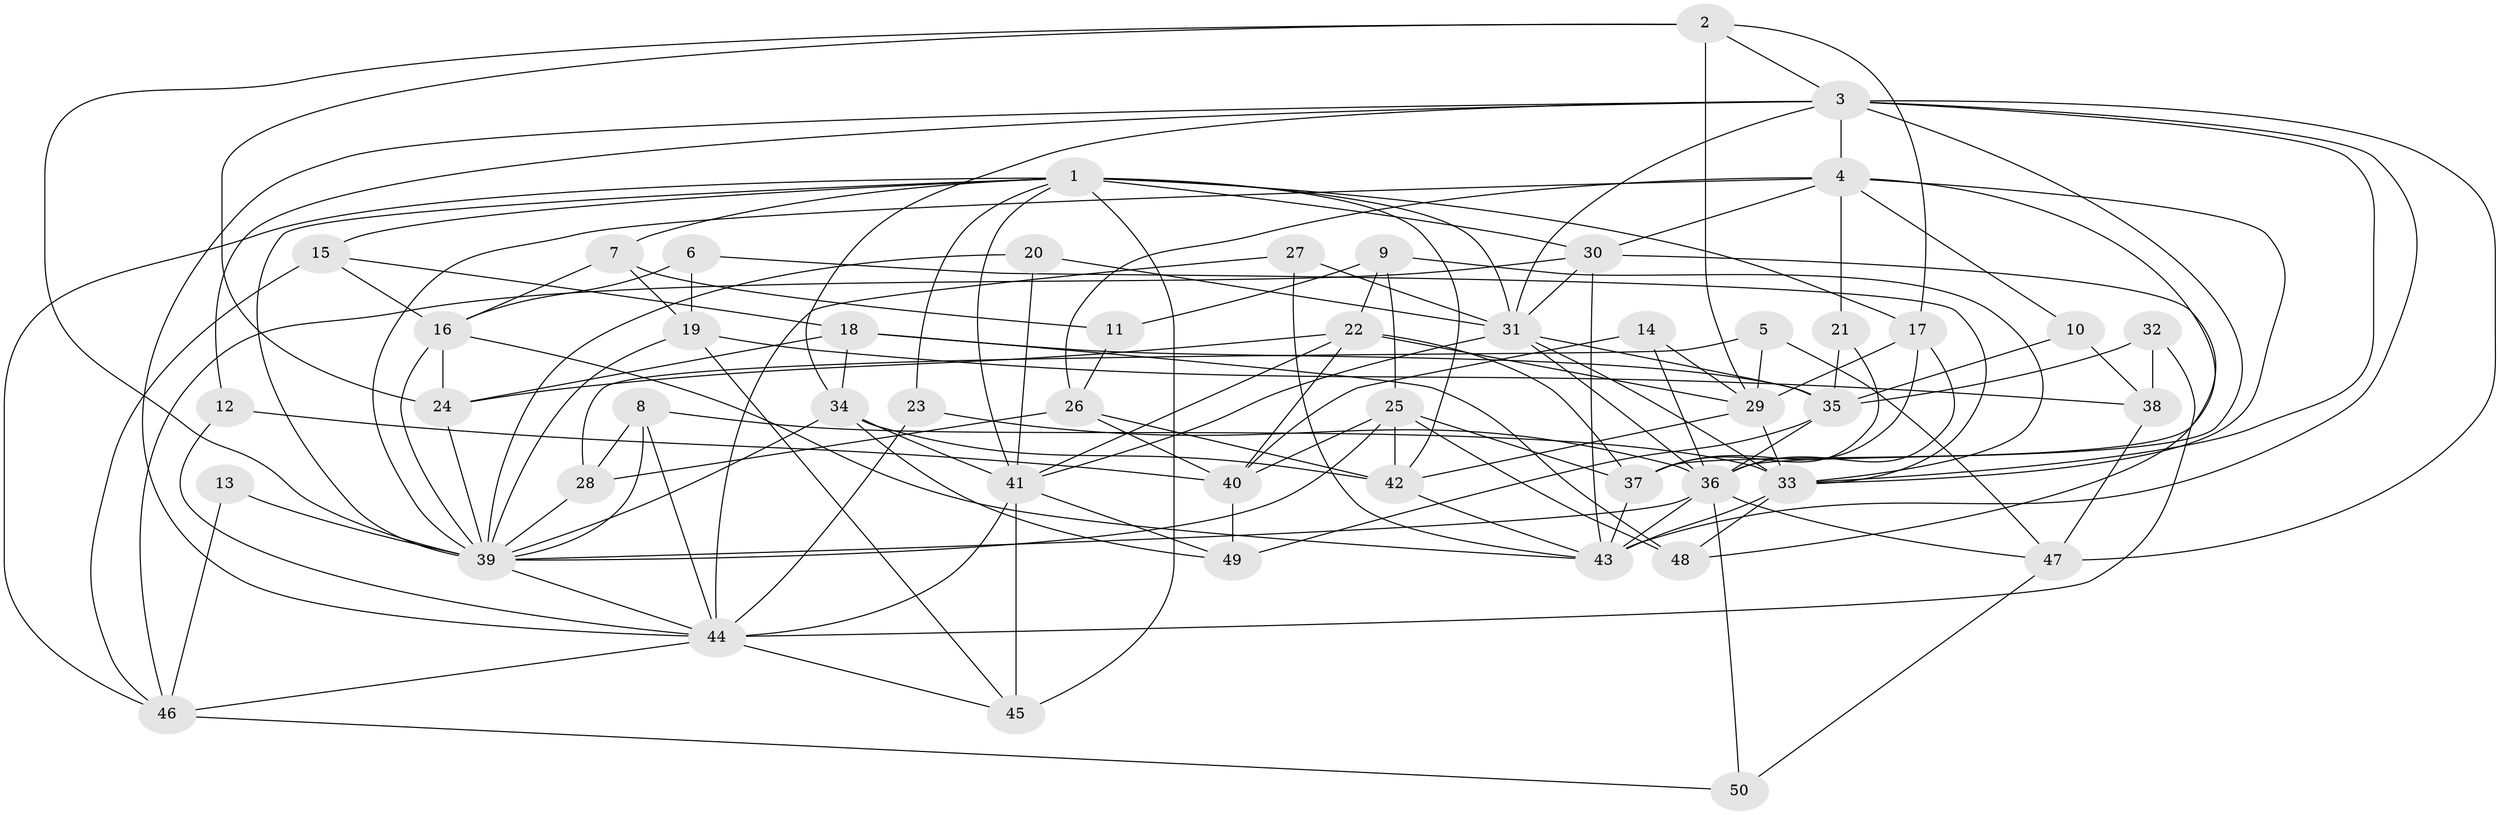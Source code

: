 // original degree distribution, {3: 0.4, 5: 0.18, 4: 0.19, 6: 0.1, 2: 0.08, 8: 0.03, 7: 0.02}
// Generated by graph-tools (version 1.1) at 2025/26/03/09/25 03:26:17]
// undirected, 50 vertices, 137 edges
graph export_dot {
graph [start="1"]
  node [color=gray90,style=filled];
  1;
  2;
  3;
  4;
  5;
  6;
  7;
  8;
  9;
  10;
  11;
  12;
  13;
  14;
  15;
  16;
  17;
  18;
  19;
  20;
  21;
  22;
  23;
  24;
  25;
  26;
  27;
  28;
  29;
  30;
  31;
  32;
  33;
  34;
  35;
  36;
  37;
  38;
  39;
  40;
  41;
  42;
  43;
  44;
  45;
  46;
  47;
  48;
  49;
  50;
  1 -- 7 [weight=1.0];
  1 -- 15 [weight=1.0];
  1 -- 17 [weight=1.0];
  1 -- 23 [weight=1.0];
  1 -- 30 [weight=1.0];
  1 -- 31 [weight=1.0];
  1 -- 39 [weight=1.0];
  1 -- 41 [weight=1.0];
  1 -- 42 [weight=1.0];
  1 -- 45 [weight=2.0];
  1 -- 46 [weight=1.0];
  2 -- 3 [weight=1.0];
  2 -- 17 [weight=1.0];
  2 -- 24 [weight=1.0];
  2 -- 29 [weight=1.0];
  2 -- 39 [weight=1.0];
  3 -- 4 [weight=1.0];
  3 -- 12 [weight=1.0];
  3 -- 31 [weight=1.0];
  3 -- 33 [weight=1.0];
  3 -- 34 [weight=1.0];
  3 -- 36 [weight=1.0];
  3 -- 43 [weight=2.0];
  3 -- 44 [weight=1.0];
  3 -- 47 [weight=1.0];
  4 -- 10 [weight=1.0];
  4 -- 21 [weight=1.0];
  4 -- 26 [weight=1.0];
  4 -- 30 [weight=1.0];
  4 -- 33 [weight=1.0];
  4 -- 37 [weight=1.0];
  4 -- 39 [weight=1.0];
  5 -- 28 [weight=1.0];
  5 -- 29 [weight=1.0];
  5 -- 47 [weight=1.0];
  6 -- 16 [weight=1.0];
  6 -- 19 [weight=1.0];
  6 -- 33 [weight=1.0];
  7 -- 11 [weight=1.0];
  7 -- 16 [weight=1.0];
  7 -- 19 [weight=1.0];
  8 -- 28 [weight=1.0];
  8 -- 33 [weight=1.0];
  8 -- 39 [weight=1.0];
  8 -- 44 [weight=1.0];
  9 -- 11 [weight=1.0];
  9 -- 22 [weight=1.0];
  9 -- 25 [weight=1.0];
  9 -- 33 [weight=1.0];
  10 -- 35 [weight=1.0];
  10 -- 38 [weight=1.0];
  11 -- 26 [weight=1.0];
  12 -- 40 [weight=1.0];
  12 -- 44 [weight=1.0];
  13 -- 39 [weight=1.0];
  13 -- 46 [weight=1.0];
  14 -- 29 [weight=1.0];
  14 -- 36 [weight=1.0];
  14 -- 40 [weight=1.0];
  15 -- 16 [weight=1.0];
  15 -- 18 [weight=1.0];
  15 -- 46 [weight=1.0];
  16 -- 24 [weight=1.0];
  16 -- 39 [weight=1.0];
  16 -- 43 [weight=1.0];
  17 -- 29 [weight=1.0];
  17 -- 36 [weight=1.0];
  17 -- 37 [weight=1.0];
  18 -- 24 [weight=1.0];
  18 -- 34 [weight=1.0];
  18 -- 35 [weight=1.0];
  18 -- 48 [weight=1.0];
  19 -- 38 [weight=1.0];
  19 -- 39 [weight=1.0];
  19 -- 45 [weight=1.0];
  20 -- 31 [weight=1.0];
  20 -- 39 [weight=1.0];
  20 -- 41 [weight=1.0];
  21 -- 35 [weight=1.0];
  21 -- 37 [weight=1.0];
  22 -- 24 [weight=1.0];
  22 -- 29 [weight=1.0];
  22 -- 37 [weight=1.0];
  22 -- 40 [weight=1.0];
  22 -- 41 [weight=1.0];
  23 -- 36 [weight=1.0];
  23 -- 44 [weight=1.0];
  24 -- 39 [weight=3.0];
  25 -- 37 [weight=1.0];
  25 -- 39 [weight=1.0];
  25 -- 40 [weight=2.0];
  25 -- 42 [weight=1.0];
  25 -- 48 [weight=1.0];
  26 -- 28 [weight=1.0];
  26 -- 40 [weight=1.0];
  26 -- 42 [weight=2.0];
  27 -- 31 [weight=1.0];
  27 -- 43 [weight=1.0];
  27 -- 44 [weight=1.0];
  28 -- 39 [weight=1.0];
  29 -- 33 [weight=1.0];
  29 -- 42 [weight=2.0];
  30 -- 31 [weight=1.0];
  30 -- 43 [weight=1.0];
  30 -- 46 [weight=1.0];
  30 -- 48 [weight=1.0];
  31 -- 33 [weight=1.0];
  31 -- 35 [weight=1.0];
  31 -- 36 [weight=1.0];
  31 -- 41 [weight=1.0];
  32 -- 35 [weight=1.0];
  32 -- 38 [weight=2.0];
  32 -- 44 [weight=2.0];
  33 -- 43 [weight=1.0];
  33 -- 48 [weight=1.0];
  34 -- 39 [weight=1.0];
  34 -- 41 [weight=1.0];
  34 -- 42 [weight=2.0];
  34 -- 49 [weight=1.0];
  35 -- 36 [weight=1.0];
  35 -- 49 [weight=1.0];
  36 -- 39 [weight=1.0];
  36 -- 43 [weight=1.0];
  36 -- 47 [weight=1.0];
  36 -- 50 [weight=1.0];
  37 -- 43 [weight=1.0];
  38 -- 47 [weight=1.0];
  39 -- 44 [weight=2.0];
  40 -- 49 [weight=1.0];
  41 -- 44 [weight=1.0];
  41 -- 45 [weight=1.0];
  41 -- 49 [weight=1.0];
  42 -- 43 [weight=1.0];
  44 -- 45 [weight=1.0];
  44 -- 46 [weight=1.0];
  46 -- 50 [weight=1.0];
  47 -- 50 [weight=1.0];
}

